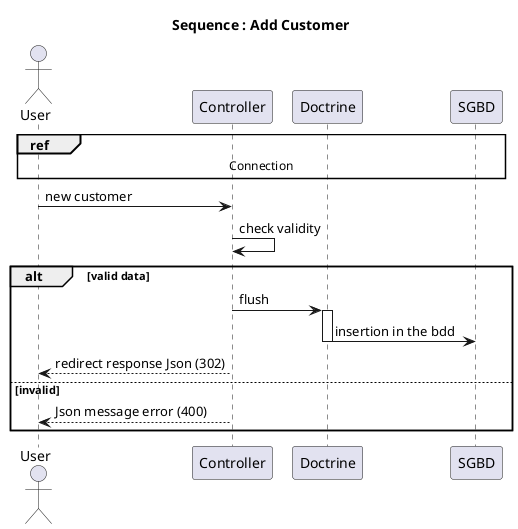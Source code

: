 @startuml

title Sequence : Add Customer

actor User as U
participant Controller as C
participant Doctrine as D
participant SGBD as BDD
ref over U,C,D,BDD : Connection

U->C:  new customer
C->C: check validity
alt valid data
    C->D: flush
    activate D
    D->BDD: insertion in the bdd
    deactivate D
    C-->U: redirect response Json (302)
else invalid
  C-->U: Json message error (400)
end

@enduml